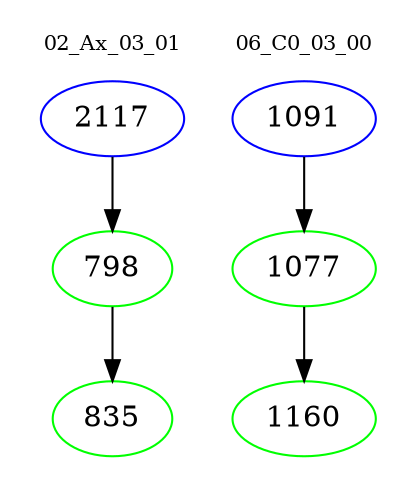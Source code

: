 digraph{
subgraph cluster_0 {
color = white
label = "02_Ax_03_01";
fontsize=10;
T0_2117 [label="2117", color="blue"]
T0_2117 -> T0_798 [color="black"]
T0_798 [label="798", color="green"]
T0_798 -> T0_835 [color="black"]
T0_835 [label="835", color="green"]
}
subgraph cluster_1 {
color = white
label = "06_C0_03_00";
fontsize=10;
T1_1091 [label="1091", color="blue"]
T1_1091 -> T1_1077 [color="black"]
T1_1077 [label="1077", color="green"]
T1_1077 -> T1_1160 [color="black"]
T1_1160 [label="1160", color="green"]
}
}
